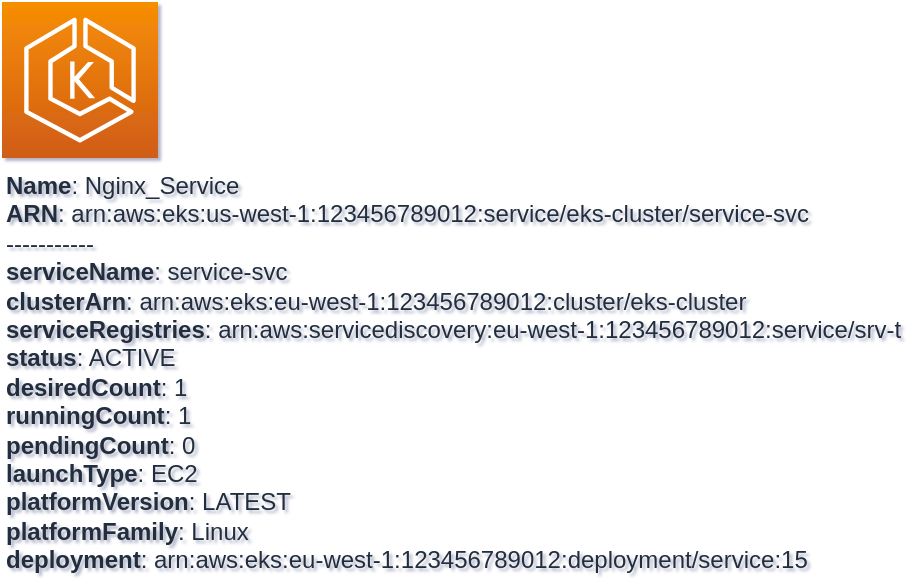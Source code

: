 <mxfile type="MultiCloud">
	<diagram id="diagram_1" name="AWS components">
		<mxGraphModel dx="1015" dy="661" grid="1" gridSize="10" guides="1" tooltips="1" connect="1" arrows="1" fold="1" page="1" pageScale="1" pageWidth="850" pageHeight="1100" math="0" shadow="1">
			<root>
				<mxCell id="0"/>
				<mxCell id="1" parent="0"/>
				<mxCell id="vertex:eks:arn:aws:eks:us-west-1:123456789012:service/eks-cluster/service-svc" value="&lt;b&gt;Name&lt;/b&gt;: Nginx_Service&lt;BR&gt;&lt;b&gt;ARN&lt;/b&gt;: arn:aws:eks:us-west-1:123456789012:service/eks-cluster/service-svc&lt;BR&gt;-----------&lt;BR&gt;&lt;b&gt;serviceName&lt;/b&gt;: service-svc&lt;BR&gt;&lt;b&gt;clusterArn&lt;/b&gt;: arn:aws:eks:eu-west-1:123456789012:cluster/eks-cluster&lt;BR&gt;&lt;b&gt;serviceRegistries&lt;/b&gt;: arn:aws:servicediscovery:eu-west-1:123456789012:service/srv-t&lt;BR&gt;&lt;b&gt;status&lt;/b&gt;: ACTIVE&lt;BR&gt;&lt;b&gt;desiredCount&lt;/b&gt;: 1&lt;BR&gt;&lt;b&gt;runningCount&lt;/b&gt;: 1&lt;BR&gt;&lt;b&gt;pendingCount&lt;/b&gt;: 0&lt;BR&gt;&lt;b&gt;launchType&lt;/b&gt;: EC2&lt;BR&gt;&lt;b&gt;platformVersion&lt;/b&gt;: LATEST&lt;BR&gt;&lt;b&gt;platformFamily&lt;/b&gt;: Linux&lt;BR&gt;&lt;b&gt;deployment&lt;/b&gt;: arn:aws:eks:eu-west-1:123456789012:deployment/service:15" style="sketch=0;outlineConnect=0;fontColor=#232F3E;gradientColor=#F78E04;gradientDirection=north;fillColor=#D05C17;strokeColor=#ffffff;dashed=0;verticalLabelPosition=bottom;verticalAlign=top;align=left;html=1;fontSize=12;fontStyle=0;aspect=fixed;shape=mxgraph.aws4.resourceIcon;resIcon=mxgraph.aws4.eks;" parent="1" vertex="1">
					<mxGeometry width="78" height="78" as="geometry"/>
				</mxCell>
			</root>
		</mxGraphModel>
	</diagram>
</mxfile>